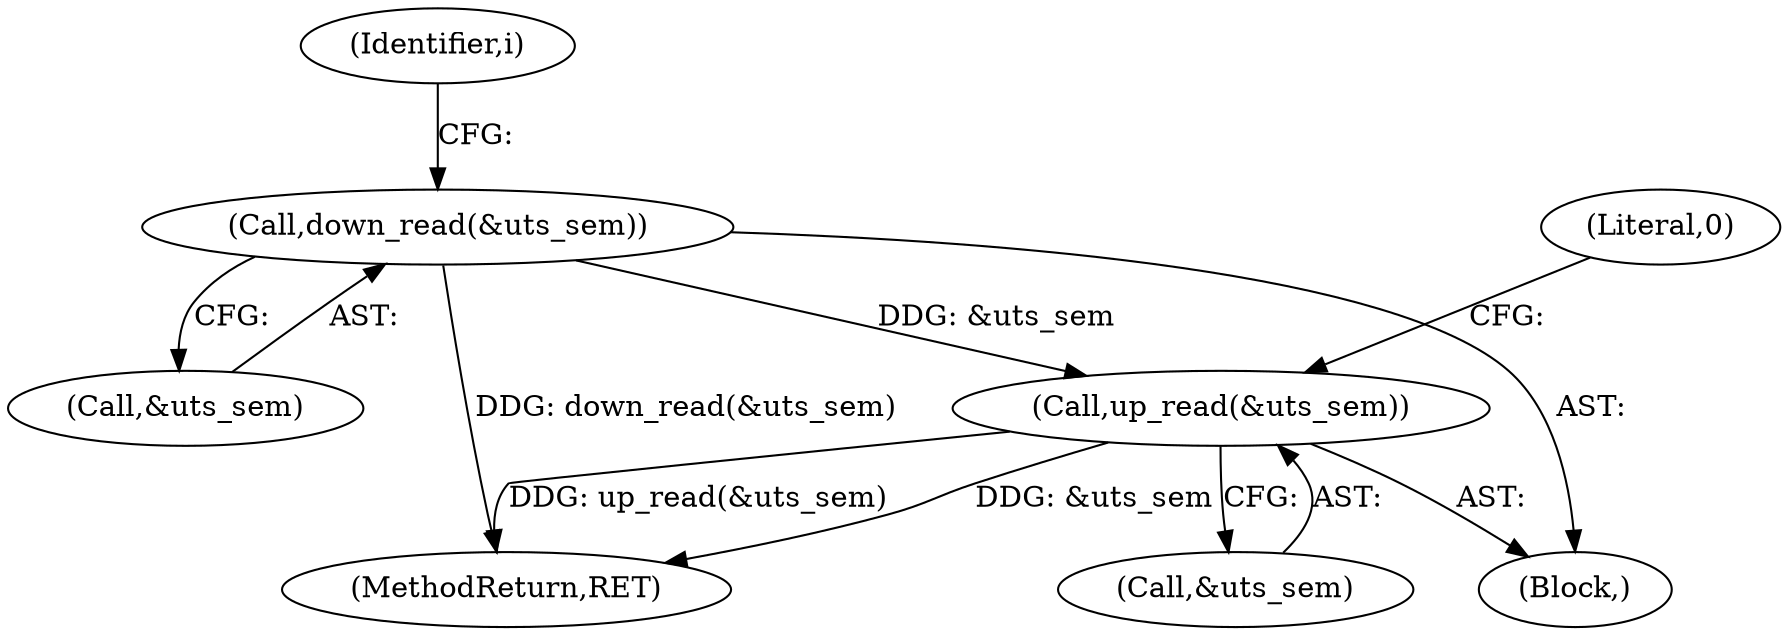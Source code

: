 digraph "0_linux_21c5977a836e399fc710ff2c5367845ed5c2527f@API" {
"1000159" [label="(Call,up_read(&uts_sem))"];
"1000128" [label="(Call,down_read(&uts_sem))"];
"1000133" [label="(Identifier,i)"];
"1000129" [label="(Call,&uts_sem)"];
"1000164" [label="(MethodReturn,RET)"];
"1000163" [label="(Literal,0)"];
"1000159" [label="(Call,up_read(&uts_sem))"];
"1000160" [label="(Call,&uts_sem)"];
"1000128" [label="(Call,down_read(&uts_sem))"];
"1000106" [label="(Block,)"];
"1000159" -> "1000106"  [label="AST: "];
"1000159" -> "1000160"  [label="CFG: "];
"1000160" -> "1000159"  [label="AST: "];
"1000163" -> "1000159"  [label="CFG: "];
"1000159" -> "1000164"  [label="DDG: up_read(&uts_sem)"];
"1000159" -> "1000164"  [label="DDG: &uts_sem"];
"1000128" -> "1000159"  [label="DDG: &uts_sem"];
"1000128" -> "1000106"  [label="AST: "];
"1000128" -> "1000129"  [label="CFG: "];
"1000129" -> "1000128"  [label="AST: "];
"1000133" -> "1000128"  [label="CFG: "];
"1000128" -> "1000164"  [label="DDG: down_read(&uts_sem)"];
}
